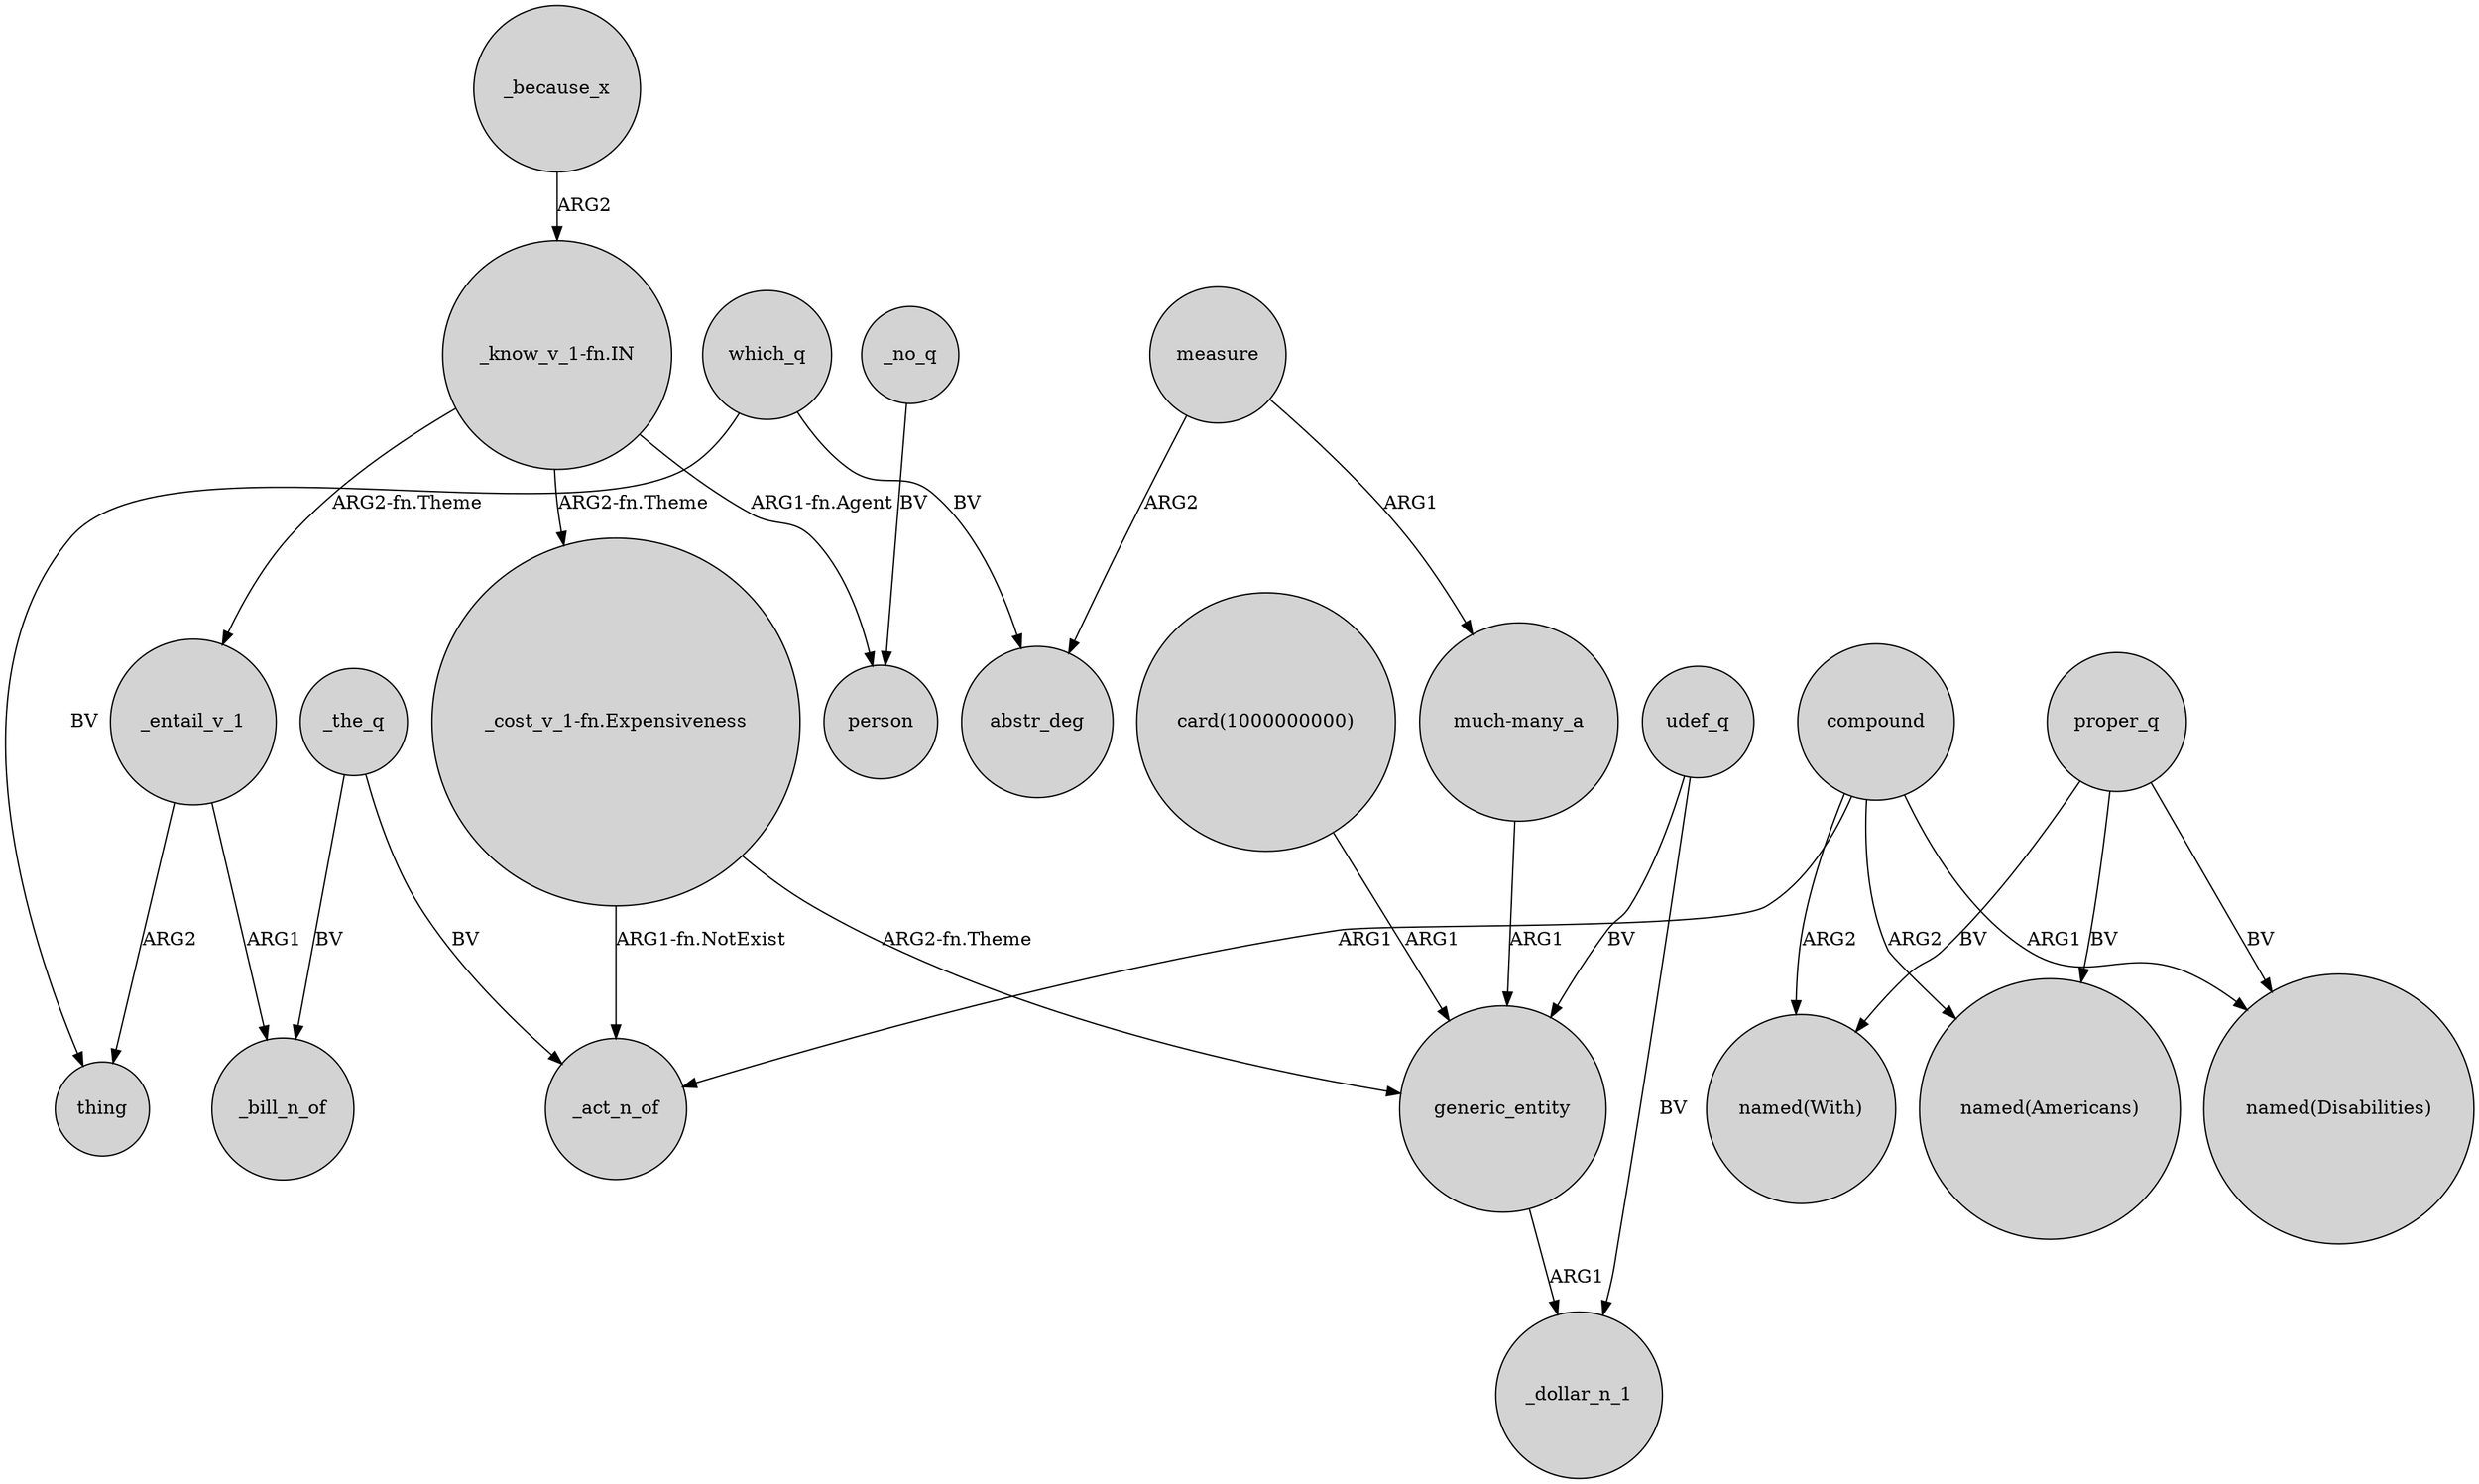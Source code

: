 digraph {
	node [shape=circle style=filled]
	_the_q -> _bill_n_of [label=BV]
	measure -> abstr_deg [label=ARG2]
	udef_q -> generic_entity [label=BV]
	"_know_v_1-fn.IN" -> "_cost_v_1-fn.Expensiveness" [label="ARG2-fn.Theme"]
	proper_q -> "named(With)" [label=BV]
	"much-many_a" -> generic_entity [label=ARG1]
	compound -> "named(Disabilities)" [label=ARG1]
	_the_q -> _act_n_of [label=BV]
	"_cost_v_1-fn.Expensiveness" -> generic_entity [label="ARG2-fn.Theme"]
	"_cost_v_1-fn.Expensiveness" -> _act_n_of [label="ARG1-fn.NotExist"]
	"_know_v_1-fn.IN" -> person [label="ARG1-fn.Agent"]
	"_know_v_1-fn.IN" -> _entail_v_1 [label="ARG2-fn.Theme"]
	generic_entity -> _dollar_n_1 [label=ARG1]
	_because_x -> "_know_v_1-fn.IN" [label=ARG2]
	proper_q -> "named(Americans)" [label=BV]
	compound -> "named(Americans)" [label=ARG2]
	which_q -> abstr_deg [label=BV]
	_entail_v_1 -> thing [label=ARG2]
	_no_q -> person [label=BV]
	compound -> "named(With)" [label=ARG2]
	_entail_v_1 -> _bill_n_of [label=ARG1]
	udef_q -> _dollar_n_1 [label=BV]
	measure -> "much-many_a" [label=ARG1]
	proper_q -> "named(Disabilities)" [label=BV]
	"card(1000000000)" -> generic_entity [label=ARG1]
	compound -> _act_n_of [label=ARG1]
	which_q -> thing [label=BV]
}
